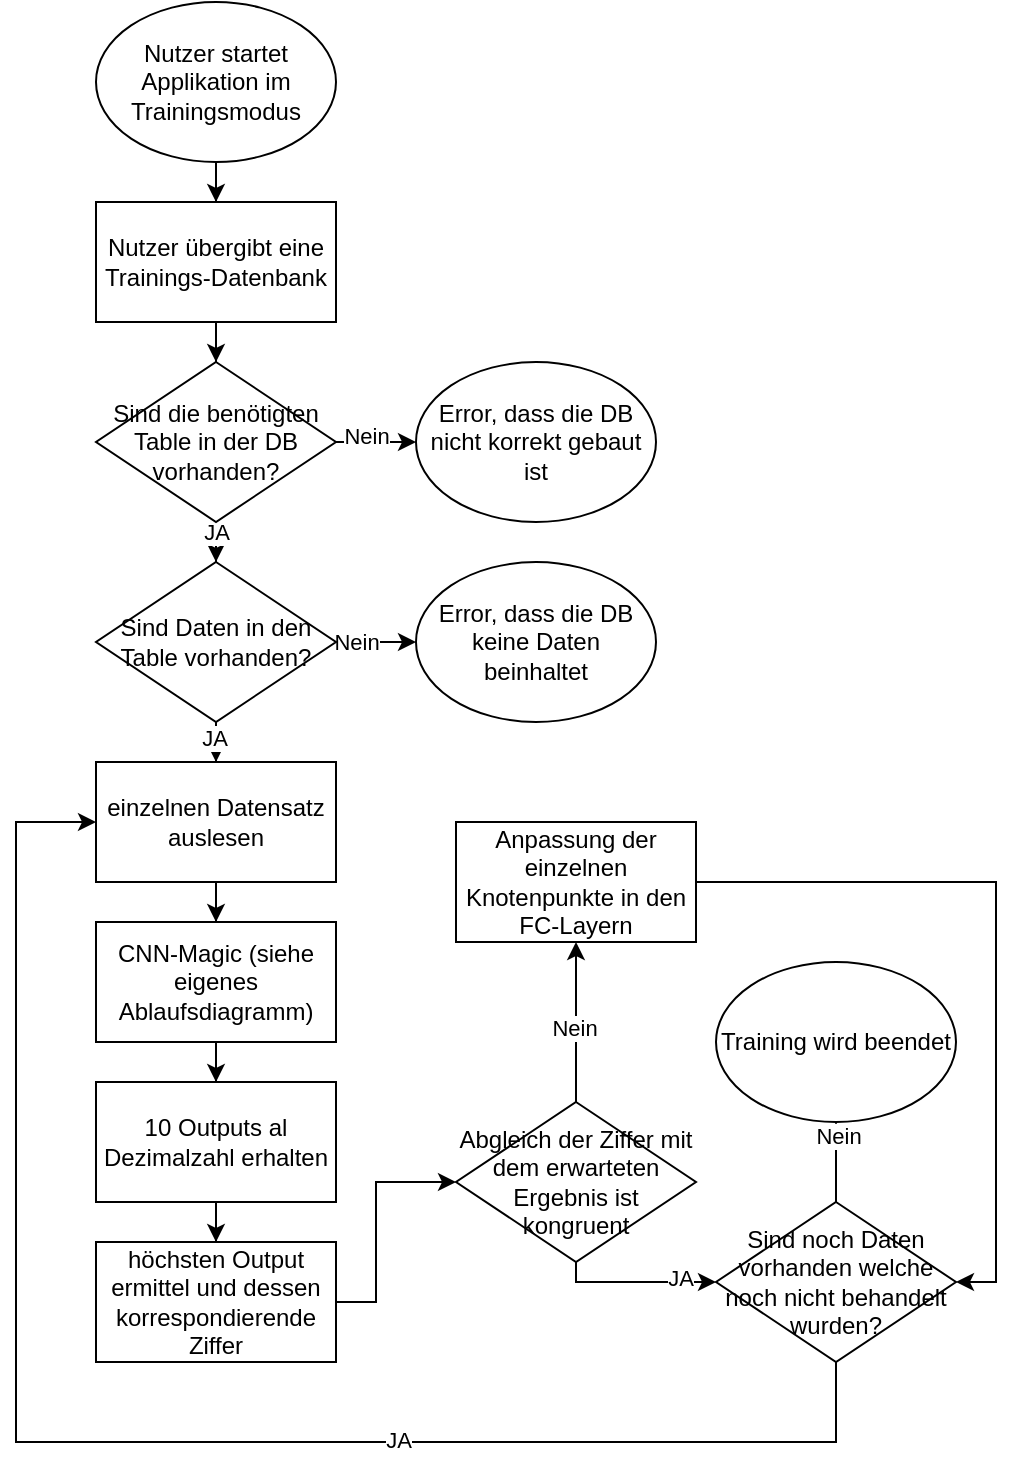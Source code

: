 <mxfile version="22.1.3" type="device">
  <diagram name="Page-1" id="74e2e168-ea6b-b213-b513-2b3c1d86103e">
    <mxGraphModel dx="969" dy="1133" grid="1" gridSize="10" guides="1" tooltips="1" connect="1" arrows="1" fold="1" page="1" pageScale="1" pageWidth="1100" pageHeight="850" background="none" math="0" shadow="0">
      <root>
        <mxCell id="0" />
        <mxCell id="1" parent="0" />
        <mxCell id="g-Ep9odWdFlU7-CTPNt9-3" value="" style="edgeStyle=orthogonalEdgeStyle;rounded=0;orthogonalLoop=1;jettySize=auto;html=1;" parent="1" source="g-Ep9odWdFlU7-CTPNt9-1" target="g-Ep9odWdFlU7-CTPNt9-2" edge="1">
          <mxGeometry relative="1" as="geometry" />
        </mxCell>
        <mxCell id="g-Ep9odWdFlU7-CTPNt9-1" value="Nutzer startet Applikation im Trainingsmodus" style="ellipse;whiteSpace=wrap;html=1;" parent="1" vertex="1">
          <mxGeometry x="80" y="30" width="120" height="80" as="geometry" />
        </mxCell>
        <mxCell id="g-Ep9odWdFlU7-CTPNt9-5" value="" style="edgeStyle=orthogonalEdgeStyle;rounded=0;orthogonalLoop=1;jettySize=auto;html=1;" parent="1" source="g-Ep9odWdFlU7-CTPNt9-2" target="g-Ep9odWdFlU7-CTPNt9-4" edge="1">
          <mxGeometry relative="1" as="geometry" />
        </mxCell>
        <mxCell id="g-Ep9odWdFlU7-CTPNt9-2" value="Nutzer übergibt eine Trainings-Datenbank" style="whiteSpace=wrap;html=1;" parent="1" vertex="1">
          <mxGeometry x="80" y="130" width="120" height="60" as="geometry" />
        </mxCell>
        <mxCell id="g-Ep9odWdFlU7-CTPNt9-7" value="" style="edgeStyle=orthogonalEdgeStyle;rounded=0;orthogonalLoop=1;jettySize=auto;html=1;" parent="1" source="g-Ep9odWdFlU7-CTPNt9-4" target="g-Ep9odWdFlU7-CTPNt9-6" edge="1">
          <mxGeometry relative="1" as="geometry" />
        </mxCell>
        <mxCell id="g-Ep9odWdFlU7-CTPNt9-20" value="JA" style="edgeLabel;html=1;align=center;verticalAlign=middle;resizable=0;points=[];" parent="g-Ep9odWdFlU7-CTPNt9-7" vertex="1" connectable="0">
          <mxGeometry x="0.5" relative="1" as="geometry">
            <mxPoint as="offset" />
          </mxGeometry>
        </mxCell>
        <mxCell id="g-Ep9odWdFlU7-CTPNt9-38" style="edgeStyle=orthogonalEdgeStyle;rounded=0;orthogonalLoop=1;jettySize=auto;html=1;exitX=1;exitY=0.5;exitDx=0;exitDy=0;entryX=0;entryY=0.5;entryDx=0;entryDy=0;" parent="1" source="g-Ep9odWdFlU7-CTPNt9-4" target="g-Ep9odWdFlU7-CTPNt9-35" edge="1">
          <mxGeometry relative="1" as="geometry" />
        </mxCell>
        <mxCell id="g-Ep9odWdFlU7-CTPNt9-39" value="Nein" style="edgeLabel;html=1;align=center;verticalAlign=middle;resizable=0;points=[];" parent="g-Ep9odWdFlU7-CTPNt9-38" vertex="1" connectable="0">
          <mxGeometry x="-0.25" y="3" relative="1" as="geometry">
            <mxPoint as="offset" />
          </mxGeometry>
        </mxCell>
        <mxCell id="g-Ep9odWdFlU7-CTPNt9-4" value="Sind die benötigten Table in der DB vorhanden?" style="rhombus;whiteSpace=wrap;html=1;" parent="1" vertex="1">
          <mxGeometry x="80" y="210" width="120" height="80" as="geometry" />
        </mxCell>
        <mxCell id="g-Ep9odWdFlU7-CTPNt9-9" value="" style="edgeStyle=orthogonalEdgeStyle;rounded=0;orthogonalLoop=1;jettySize=auto;html=1;" parent="1" source="g-Ep9odWdFlU7-CTPNt9-6" target="g-Ep9odWdFlU7-CTPNt9-8" edge="1">
          <mxGeometry relative="1" as="geometry" />
        </mxCell>
        <mxCell id="g-Ep9odWdFlU7-CTPNt9-21" value="JA" style="edgeLabel;html=1;align=center;verticalAlign=middle;resizable=0;points=[];" parent="g-Ep9odWdFlU7-CTPNt9-9" vertex="1" connectable="0">
          <mxGeometry x="0.6" y="-1" relative="1" as="geometry">
            <mxPoint as="offset" />
          </mxGeometry>
        </mxCell>
        <mxCell id="g-Ep9odWdFlU7-CTPNt9-37" style="edgeStyle=orthogonalEdgeStyle;rounded=0;orthogonalLoop=1;jettySize=auto;html=1;entryX=0;entryY=0.5;entryDx=0;entryDy=0;" parent="1" source="g-Ep9odWdFlU7-CTPNt9-6" target="g-Ep9odWdFlU7-CTPNt9-36" edge="1">
          <mxGeometry relative="1" as="geometry" />
        </mxCell>
        <mxCell id="g-Ep9odWdFlU7-CTPNt9-40" value="Nein" style="edgeLabel;html=1;align=center;verticalAlign=middle;resizable=0;points=[];" parent="g-Ep9odWdFlU7-CTPNt9-37" vertex="1" connectable="0">
          <mxGeometry x="-0.6" y="-1" relative="1" as="geometry">
            <mxPoint x="2" y="-1" as="offset" />
          </mxGeometry>
        </mxCell>
        <mxCell id="g-Ep9odWdFlU7-CTPNt9-6" value="Sind Daten in den Table vorhanden?" style="rhombus;whiteSpace=wrap;html=1;" parent="1" vertex="1">
          <mxGeometry x="80" y="310" width="120" height="80" as="geometry" />
        </mxCell>
        <mxCell id="g-Ep9odWdFlU7-CTPNt9-11" value="" style="edgeStyle=orthogonalEdgeStyle;rounded=0;orthogonalLoop=1;jettySize=auto;html=1;" parent="1" source="g-Ep9odWdFlU7-CTPNt9-8" target="g-Ep9odWdFlU7-CTPNt9-10" edge="1">
          <mxGeometry relative="1" as="geometry" />
        </mxCell>
        <mxCell id="g-Ep9odWdFlU7-CTPNt9-8" value="einzelnen Datensatz auslesen" style="whiteSpace=wrap;html=1;" parent="1" vertex="1">
          <mxGeometry x="80" y="410" width="120" height="60" as="geometry" />
        </mxCell>
        <mxCell id="g-Ep9odWdFlU7-CTPNt9-13" value="" style="edgeStyle=orthogonalEdgeStyle;rounded=0;orthogonalLoop=1;jettySize=auto;html=1;" parent="1" source="g-Ep9odWdFlU7-CTPNt9-10" target="g-Ep9odWdFlU7-CTPNt9-12" edge="1">
          <mxGeometry relative="1" as="geometry" />
        </mxCell>
        <mxCell id="g-Ep9odWdFlU7-CTPNt9-10" value="CNN-Magic (siehe eigenes Ablaufsdiagramm)" style="whiteSpace=wrap;html=1;" parent="1" vertex="1">
          <mxGeometry x="80" y="490" width="120" height="60" as="geometry" />
        </mxCell>
        <mxCell id="g-Ep9odWdFlU7-CTPNt9-15" value="" style="edgeStyle=orthogonalEdgeStyle;rounded=0;orthogonalLoop=1;jettySize=auto;html=1;" parent="1" source="g-Ep9odWdFlU7-CTPNt9-12" target="g-Ep9odWdFlU7-CTPNt9-14" edge="1">
          <mxGeometry relative="1" as="geometry" />
        </mxCell>
        <mxCell id="g-Ep9odWdFlU7-CTPNt9-12" value="10 Outputs al Dezimalzahl erhalten" style="whiteSpace=wrap;html=1;" parent="1" vertex="1">
          <mxGeometry x="80" y="570" width="120" height="60" as="geometry" />
        </mxCell>
        <mxCell id="g-Ep9odWdFlU7-CTPNt9-17" value="" style="edgeStyle=orthogonalEdgeStyle;rounded=0;orthogonalLoop=1;jettySize=auto;html=1;entryX=0;entryY=0.5;entryDx=0;entryDy=0;" parent="1" source="g-Ep9odWdFlU7-CTPNt9-14" target="g-Ep9odWdFlU7-CTPNt9-18" edge="1">
          <mxGeometry relative="1" as="geometry">
            <mxPoint x="140" y="730" as="targetPoint" />
            <Array as="points">
              <mxPoint x="220" y="680" />
              <mxPoint x="220" y="620" />
            </Array>
          </mxGeometry>
        </mxCell>
        <mxCell id="g-Ep9odWdFlU7-CTPNt9-14" value="höchsten Output ermittel und dessen korrespondierende Ziffer" style="whiteSpace=wrap;html=1;" parent="1" vertex="1">
          <mxGeometry x="80" y="650" width="120" height="60" as="geometry" />
        </mxCell>
        <mxCell id="g-Ep9odWdFlU7-CTPNt9-24" value="" style="edgeStyle=orthogonalEdgeStyle;rounded=0;orthogonalLoop=1;jettySize=auto;html=1;exitX=0.5;exitY=1;exitDx=0;exitDy=0;" parent="1" source="g-Ep9odWdFlU7-CTPNt9-18" target="g-Ep9odWdFlU7-CTPNt9-23" edge="1">
          <mxGeometry relative="1" as="geometry">
            <Array as="points">
              <mxPoint x="320" y="670" />
            </Array>
          </mxGeometry>
        </mxCell>
        <mxCell id="g-Ep9odWdFlU7-CTPNt9-25" value="JA" style="edgeLabel;html=1;align=center;verticalAlign=middle;resizable=0;points=[];" parent="g-Ep9odWdFlU7-CTPNt9-24" vertex="1" connectable="0">
          <mxGeometry x="0.533" y="2" relative="1" as="geometry">
            <mxPoint as="offset" />
          </mxGeometry>
        </mxCell>
        <mxCell id="g-Ep9odWdFlU7-CTPNt9-32" value="" style="edgeStyle=orthogonalEdgeStyle;rounded=0;orthogonalLoop=1;jettySize=auto;html=1;" parent="1" source="g-Ep9odWdFlU7-CTPNt9-18" target="g-Ep9odWdFlU7-CTPNt9-31" edge="1">
          <mxGeometry relative="1" as="geometry" />
        </mxCell>
        <mxCell id="g-Ep9odWdFlU7-CTPNt9-33" value="Nein" style="edgeLabel;html=1;align=center;verticalAlign=middle;resizable=0;points=[];" parent="g-Ep9odWdFlU7-CTPNt9-32" vertex="1" connectable="0">
          <mxGeometry x="-0.075" y="1" relative="1" as="geometry">
            <mxPoint as="offset" />
          </mxGeometry>
        </mxCell>
        <mxCell id="g-Ep9odWdFlU7-CTPNt9-18" value="Abgleich der Ziffer mit dem erwarteten Ergebnis ist kongruent" style="rhombus;whiteSpace=wrap;html=1;" parent="1" vertex="1">
          <mxGeometry x="260" y="580" width="120" height="80" as="geometry" />
        </mxCell>
        <mxCell id="g-Ep9odWdFlU7-CTPNt9-26" style="edgeStyle=orthogonalEdgeStyle;rounded=0;orthogonalLoop=1;jettySize=auto;html=1;entryX=0;entryY=0.5;entryDx=0;entryDy=0;exitX=0.5;exitY=1;exitDx=0;exitDy=0;" parent="1" source="g-Ep9odWdFlU7-CTPNt9-23" target="g-Ep9odWdFlU7-CTPNt9-8" edge="1">
          <mxGeometry relative="1" as="geometry">
            <Array as="points">
              <mxPoint x="450" y="750" />
              <mxPoint x="40" y="750" />
              <mxPoint x="40" y="440" />
            </Array>
          </mxGeometry>
        </mxCell>
        <mxCell id="g-Ep9odWdFlU7-CTPNt9-27" value="JA" style="edgeLabel;html=1;align=center;verticalAlign=middle;resizable=0;points=[];" parent="g-Ep9odWdFlU7-CTPNt9-26" vertex="1" connectable="0">
          <mxGeometry x="-0.353" y="-1" relative="1" as="geometry">
            <mxPoint as="offset" />
          </mxGeometry>
        </mxCell>
        <mxCell id="g-Ep9odWdFlU7-CTPNt9-29" value="" style="edgeStyle=orthogonalEdgeStyle;rounded=0;orthogonalLoop=1;jettySize=auto;html=1;" parent="1" source="g-Ep9odWdFlU7-CTPNt9-23" target="g-Ep9odWdFlU7-CTPNt9-28" edge="1">
          <mxGeometry relative="1" as="geometry" />
        </mxCell>
        <mxCell id="g-Ep9odWdFlU7-CTPNt9-30" value="Nein" style="edgeLabel;html=1;align=center;verticalAlign=middle;resizable=0;points=[];" parent="g-Ep9odWdFlU7-CTPNt9-29" vertex="1" connectable="0">
          <mxGeometry x="0.667" y="-1" relative="1" as="geometry">
            <mxPoint as="offset" />
          </mxGeometry>
        </mxCell>
        <mxCell id="g-Ep9odWdFlU7-CTPNt9-23" value="Sind noch Daten vorhanden welche noch nicht behandelt wurden?" style="rhombus;whiteSpace=wrap;html=1;" parent="1" vertex="1">
          <mxGeometry x="390" y="630" width="120" height="80" as="geometry" />
        </mxCell>
        <mxCell id="g-Ep9odWdFlU7-CTPNt9-28" value="Training wird beendet" style="ellipse;whiteSpace=wrap;html=1;" parent="1" vertex="1">
          <mxGeometry x="390" y="510" width="120" height="80" as="geometry" />
        </mxCell>
        <mxCell id="g-Ep9odWdFlU7-CTPNt9-34" style="edgeStyle=orthogonalEdgeStyle;rounded=0;orthogonalLoop=1;jettySize=auto;html=1;entryX=1;entryY=0.5;entryDx=0;entryDy=0;exitX=1;exitY=0.5;exitDx=0;exitDy=0;" parent="1" source="g-Ep9odWdFlU7-CTPNt9-31" target="g-Ep9odWdFlU7-CTPNt9-23" edge="1">
          <mxGeometry relative="1" as="geometry">
            <Array as="points">
              <mxPoint x="530" y="470" />
              <mxPoint x="530" y="670" />
            </Array>
          </mxGeometry>
        </mxCell>
        <mxCell id="g-Ep9odWdFlU7-CTPNt9-31" value="Anpassung der einzelnen Knotenpunkte in den FC-Layern" style="whiteSpace=wrap;html=1;" parent="1" vertex="1">
          <mxGeometry x="260" y="440" width="120" height="60" as="geometry" />
        </mxCell>
        <mxCell id="g-Ep9odWdFlU7-CTPNt9-35" value="Error, dass die DB nicht korrekt gebaut ist" style="ellipse;whiteSpace=wrap;html=1;" parent="1" vertex="1">
          <mxGeometry x="240" y="210" width="120" height="80" as="geometry" />
        </mxCell>
        <mxCell id="g-Ep9odWdFlU7-CTPNt9-36" value="Error, dass die DB keine Daten beinhaltet" style="ellipse;whiteSpace=wrap;html=1;" parent="1" vertex="1">
          <mxGeometry x="240" y="310" width="120" height="80" as="geometry" />
        </mxCell>
      </root>
    </mxGraphModel>
  </diagram>
</mxfile>
